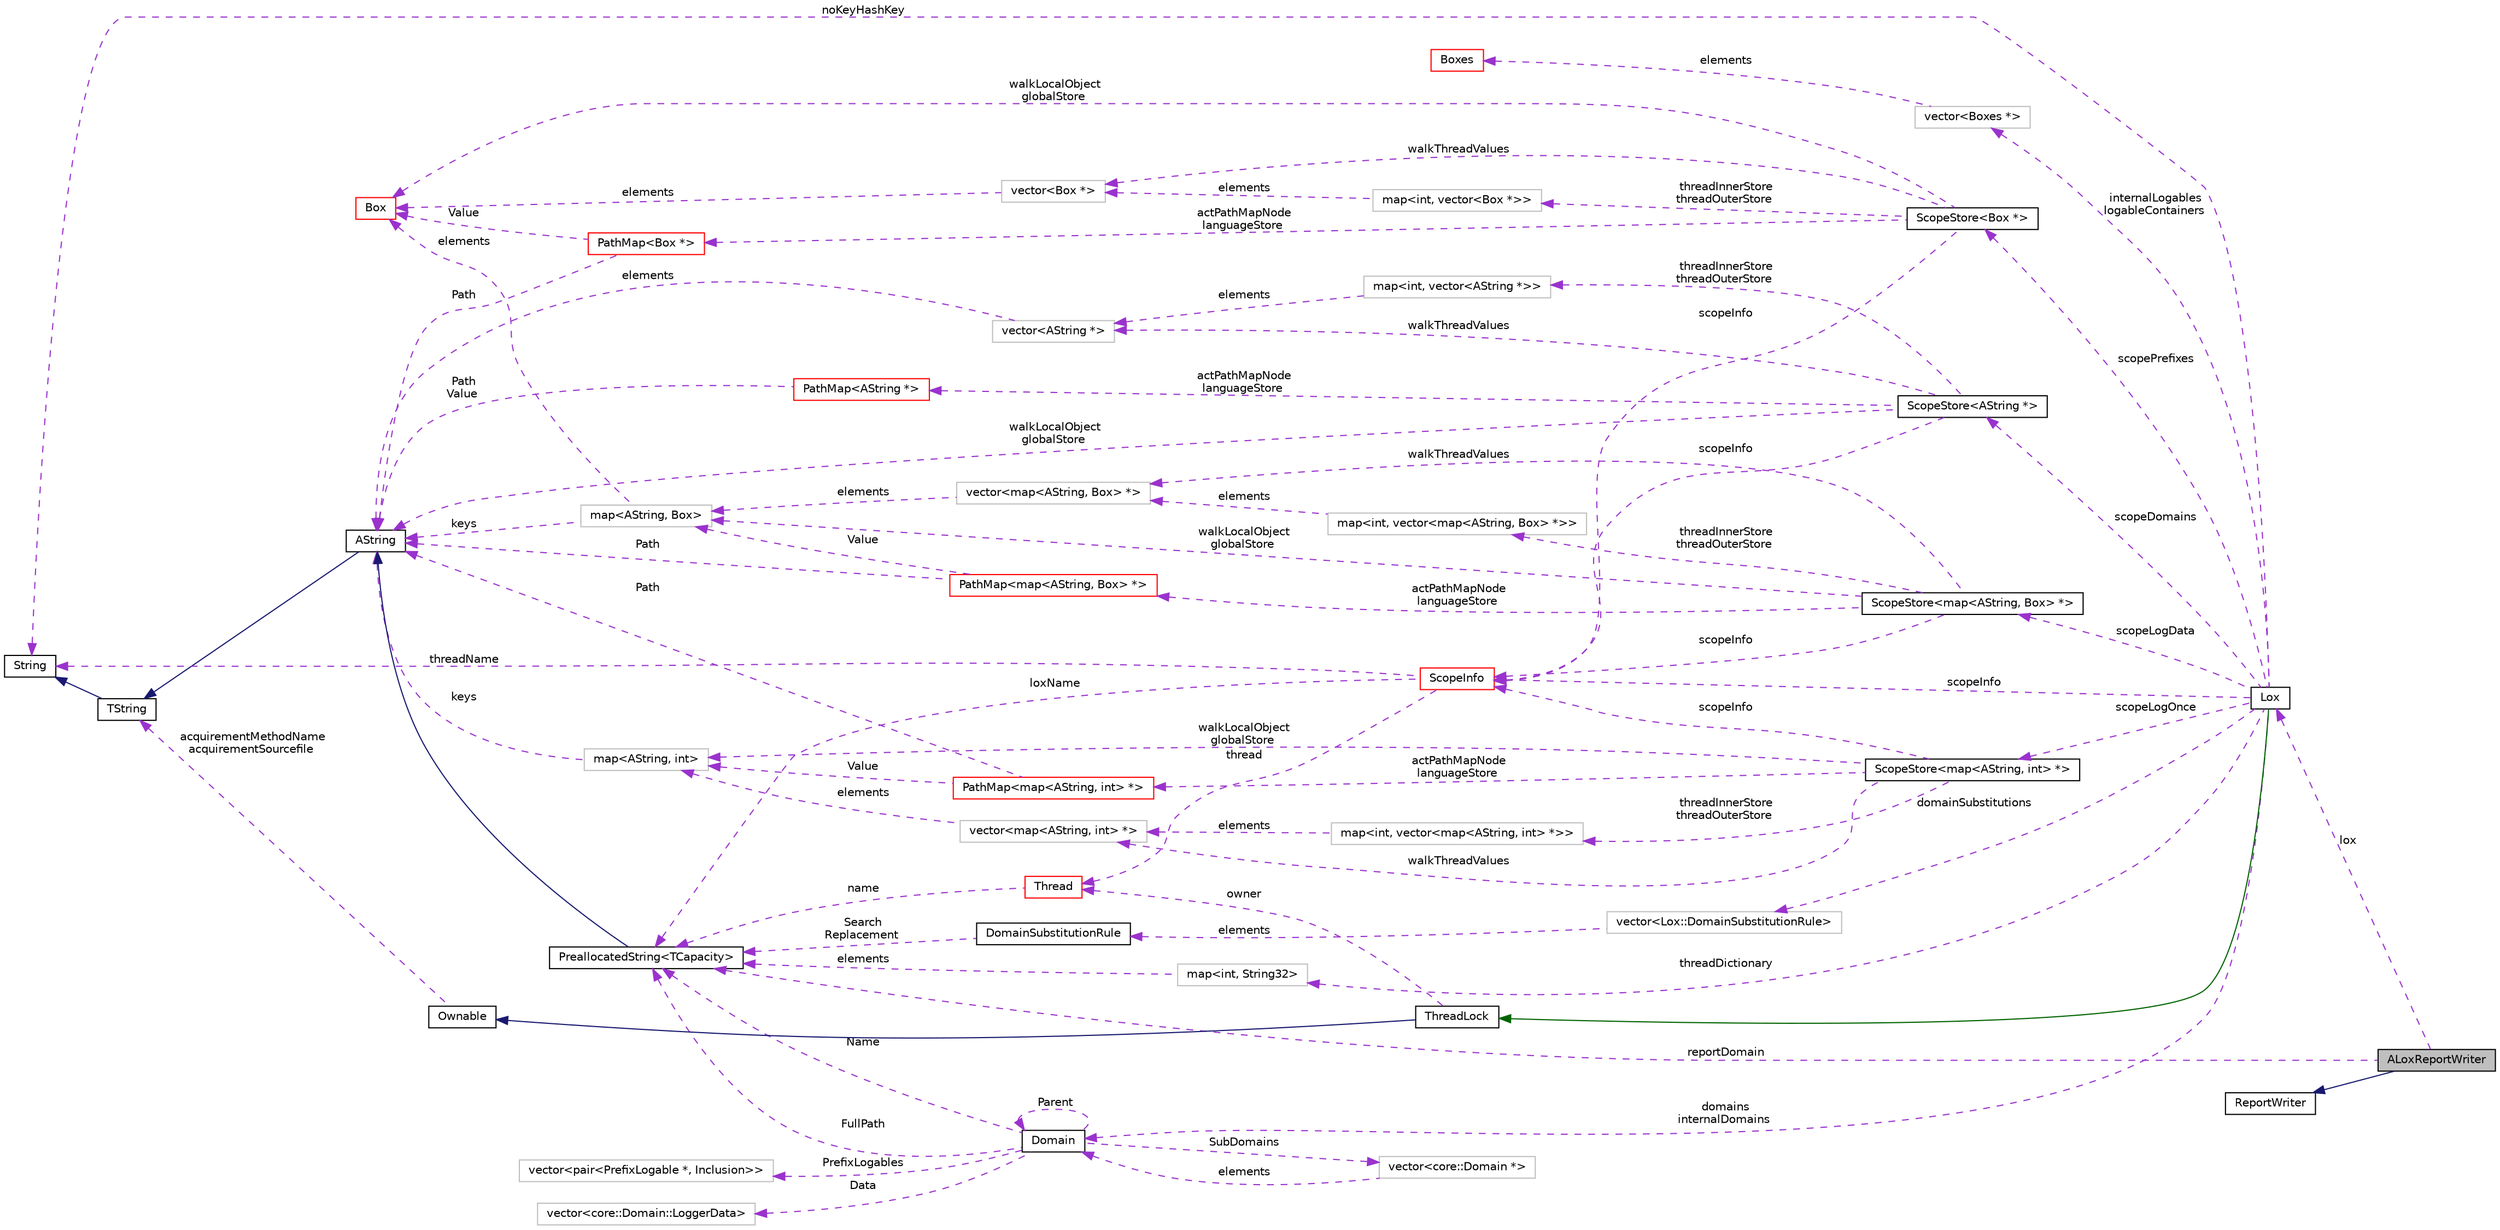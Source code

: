 digraph "ALoxReportWriter"
{
  edge [fontname="Helvetica",fontsize="10",labelfontname="Helvetica",labelfontsize="10"];
  node [fontname="Helvetica",fontsize="10",shape=record];
  rankdir="LR";
  Node2 [label="ALoxReportWriter",height=0.2,width=0.4,color="black", fillcolor="grey75", style="filled", fontcolor="black"];
  Node16 [label="ScopeStore\<map\<AString, Box\> *\>",height=0.2,width=0.4,color="black", fillcolor="white", style="filled",URL="$classaworx_1_1lox_1_1core_1_1ScopeStore.html"];
  Node28 [label="map\<int, vector\<map\<AString, Box\> *\>\>",height=0.2,width=0.4,color="grey75", fillcolor="white", style="filled"];
  Node29 [label="vector\<map\<AString, Box\> *\>",height=0.2,width=0.4,color="grey75", fillcolor="white", style="filled"];
  Node30 [label="map\<AString, Box\>",height=0.2,width=0.4,color="grey75", fillcolor="white", style="filled"];
  Node34 [label="PathMap\<map\<AString, Box\> *\>",height=0.2,width=0.4,color="red", fillcolor="white", style="filled",URL="$classaworx_1_1lib_1_1containers_1_1PathMap.html"];
  Node37 [label="ScopeStore\<AString *\>",height=0.2,width=0.4,color="black", fillcolor="white", style="filled",URL="$classaworx_1_1lox_1_1core_1_1ScopeStore.html"];
  Node38 [label="vector\<AString *\>",height=0.2,width=0.4,color="grey75", fillcolor="white", style="filled"];
  Node39 [label="PathMap\<AString *\>",height=0.2,width=0.4,color="red", fillcolor="white", style="filled",URL="$classaworx_1_1lib_1_1containers_1_1PathMap.html"];
  Node40 [label="map\<int, vector\<AString *\>\>",height=0.2,width=0.4,color="grey75", fillcolor="white", style="filled"];
  Node41 [label="ScopeStore\<Box *\>",height=0.2,width=0.4,color="black", fillcolor="white", style="filled",URL="$classaworx_1_1lox_1_1core_1_1ScopeStore.html"];
  Node42 [label="vector\<Box *\>",height=0.2,width=0.4,color="grey75", fillcolor="white", style="filled"];
  Node43 [label="PathMap\<Box *\>",height=0.2,width=0.4,color="red", fillcolor="white", style="filled",URL="$classaworx_1_1lib_1_1containers_1_1PathMap.html"];
  Node44 [label="map\<int, vector\<Box *\>\>",height=0.2,width=0.4,color="grey75", fillcolor="white", style="filled"];
  Node45 [label="map\<int, String32\>",height=0.2,width=0.4,color="grey75", fillcolor="white", style="filled"];
  Node46 [label="vector\<Lox::DomainSubstitutionRule\>",height=0.2,width=0.4,color="grey75", fillcolor="white", style="filled"];
  Node48 [label="ScopeStore\<map\<AString, int\> *\>",height=0.2,width=0.4,color="black", fillcolor="white", style="filled",URL="$classaworx_1_1lox_1_1core_1_1ScopeStore.html"];
  Node49 [label="map\<int, vector\<map\<AString, int\> *\>\>",height=0.2,width=0.4,color="grey75", fillcolor="white", style="filled"];
  Node50 [label="vector\<map\<AString, int\> *\>",height=0.2,width=0.4,color="grey75", fillcolor="white", style="filled"];
  Node51 [label="map\<AString, int\>",height=0.2,width=0.4,color="grey75", fillcolor="white", style="filled"];
  Node52 [label="PathMap\<map\<AString, int\> *\>",height=0.2,width=0.4,color="red", fillcolor="white", style="filled",URL="$classaworx_1_1lib_1_1containers_1_1PathMap.html"];
  Node53 [label="vector\<Boxes *\>",height=0.2,width=0.4,color="grey75", fillcolor="white", style="filled"];
  Node57 [label="vector\<core::Domain::LoggerData\>",height=0.2,width=0.4,color="grey75", fillcolor="white", style="filled"];
  Node63 [label="vector\<core::Domain *\>",height=0.2,width=0.4,color="grey75", fillcolor="white", style="filled"];
  Node64 [label="vector\<pair\<PrefixLogable *, Inclusion\>\>",height=0.2,width=0.4,color="grey75", fillcolor="white", style="filled"];
  Node4 [label="PreallocatedString\<TCapacity\>",height=0.2,width=0.4,color="black", fillcolor="white", style="filled",URL="$classaworx_1_1lib_1_1strings_1_1PreallocatedString.html"];
  Node3 -> Node2 [dir="back",color="midnightblue",fontsize="10",style="solid",fontname="Helvetica"];
  Node4 -> Node2 [dir="back",color="darkorchid3",fontsize="10",style="dashed",label=" reportDomain" ,fontname="Helvetica"];
  Node4 -> Node11 [dir="back",color="darkorchid3",fontsize="10",style="dashed",label=" name" ,fontname="Helvetica"];
  Node4 -> Node17 [dir="back",color="darkorchid3",fontsize="10",style="dashed",label=" loxName" ,fontname="Helvetica"];
  Node4 -> Node45 [dir="back",color="darkorchid3",fontsize="10",style="dashed",label=" elements" ,fontname="Helvetica"];
  Node4 -> Node47 [dir="back",color="darkorchid3",fontsize="10",style="dashed",label=" Search\nReplacement" ,fontname="Helvetica"];
  Node4 -> Node56 [dir="back",color="darkorchid3",fontsize="10",style="dashed",label=" FullPath" ,fontname="Helvetica"];
  Node4 -> Node56 [dir="back",color="darkorchid3",fontsize="10",style="dashed",label=" Name" ,fontname="Helvetica"];
  Node5 -> Node4 [dir="back",color="midnightblue",fontsize="10",style="solid",fontname="Helvetica"];
  Node5 -> Node30 [dir="back",color="darkorchid3",fontsize="10",style="dashed",label=" keys" ,fontname="Helvetica"];
  Node5 -> Node34 [dir="back",color="darkorchid3",fontsize="10",style="dashed",label=" Path" ,fontname="Helvetica"];
  Node5 -> Node37 [dir="back",color="darkorchid3",fontsize="10",style="dashed",label=" walkLocalObject\nglobalStore" ,fontname="Helvetica"];
  Node5 -> Node38 [dir="back",color="darkorchid3",fontsize="10",style="dashed",label=" elements" ,fontname="Helvetica"];
  Node5 -> Node39 [dir="back",color="darkorchid3",fontsize="10",style="dashed",label=" Path\nValue" ,fontname="Helvetica"];
  Node5 -> Node43 [dir="back",color="darkorchid3",fontsize="10",style="dashed",label=" Path" ,fontname="Helvetica"];
  Node5 -> Node51 [dir="back",color="darkorchid3",fontsize="10",style="dashed",label=" keys" ,fontname="Helvetica"];
  Node5 -> Node52 [dir="back",color="darkorchid3",fontsize="10",style="dashed",label=" Path" ,fontname="Helvetica"];
  Node6 -> Node5 [dir="back",color="midnightblue",fontsize="10",style="solid",fontname="Helvetica"];
  Node6 -> Node10 [dir="back",color="darkorchid3",fontsize="10",style="dashed",label=" acquirementMethodName\nacquirementSourcefile" ,fontname="Helvetica"];
  Node7 -> Node6 [dir="back",color="midnightblue",fontsize="10",style="solid",fontname="Helvetica"];
  Node7 -> Node8 [dir="back",color="darkorchid3",fontsize="10",style="dashed",label=" noKeyHashKey" ,fontname="Helvetica"];
  Node7 -> Node17 [dir="back",color="darkorchid3",fontsize="10",style="dashed",label=" threadName" ,fontname="Helvetica"];
  Node8 -> Node2 [dir="back",color="darkorchid3",fontsize="10",style="dashed",label=" lox" ,fontname="Helvetica"];
  Node9 -> Node8 [dir="back",color="darkgreen",fontsize="10",style="solid",fontname="Helvetica"];
  Node10 -> Node9 [dir="back",color="midnightblue",fontsize="10",style="solid",fontname="Helvetica"];
  Node11 -> Node9 [dir="back",color="darkorchid3",fontsize="10",style="dashed",label=" owner" ,fontname="Helvetica"];
  Node11 -> Node17 [dir="back",color="darkorchid3",fontsize="10",style="dashed",label=" thread" ,fontname="Helvetica"];
  Node16 -> Node8 [dir="back",color="darkorchid3",fontsize="10",style="dashed",label=" scopeLogData" ,fontname="Helvetica"];
  Node17 -> Node8 [dir="back",color="darkorchid3",fontsize="10",style="dashed",label=" scopeInfo" ,fontname="Helvetica"];
  Node17 -> Node16 [dir="back",color="darkorchid3",fontsize="10",style="dashed",label=" scopeInfo" ,fontname="Helvetica"];
  Node17 -> Node37 [dir="back",color="darkorchid3",fontsize="10",style="dashed",label=" scopeInfo" ,fontname="Helvetica"];
  Node17 -> Node41 [dir="back",color="darkorchid3",fontsize="10",style="dashed",label=" scopeInfo" ,fontname="Helvetica"];
  Node17 -> Node48 [dir="back",color="darkorchid3",fontsize="10",style="dashed",label=" scopeInfo" ,fontname="Helvetica"];
  Node28 -> Node16 [dir="back",color="darkorchid3",fontsize="10",style="dashed",label=" threadInnerStore\nthreadOuterStore" ,fontname="Helvetica"];
  Node29 -> Node16 [dir="back",color="darkorchid3",fontsize="10",style="dashed",label=" walkThreadValues" ,fontname="Helvetica"];
  Node29 -> Node28 [dir="back",color="darkorchid3",fontsize="10",style="dashed",label=" elements" ,fontname="Helvetica"];
  Node30 -> Node16 [dir="back",color="darkorchid3",fontsize="10",style="dashed",label=" walkLocalObject\nglobalStore" ,fontname="Helvetica"];
  Node30 -> Node29 [dir="back",color="darkorchid3",fontsize="10",style="dashed",label=" elements" ,fontname="Helvetica"];
  Node30 -> Node34 [dir="back",color="darkorchid3",fontsize="10",style="dashed",label=" Value" ,fontname="Helvetica"];
  Node31 -> Node30 [dir="back",color="darkorchid3",fontsize="10",style="dashed",label=" elements" ,fontname="Helvetica"];
  Node31 -> Node41 [dir="back",color="darkorchid3",fontsize="10",style="dashed",label=" walkLocalObject\nglobalStore" ,fontname="Helvetica"];
  Node31 -> Node42 [dir="back",color="darkorchid3",fontsize="10",style="dashed",label=" elements" ,fontname="Helvetica"];
  Node31 -> Node43 [dir="back",color="darkorchid3",fontsize="10",style="dashed",label=" Value" ,fontname="Helvetica"];
  Node34 -> Node16 [dir="back",color="darkorchid3",fontsize="10",style="dashed",label=" actPathMapNode\nlanguageStore" ,fontname="Helvetica"];
  Node37 -> Node8 [dir="back",color="darkorchid3",fontsize="10",style="dashed",label=" scopeDomains" ,fontname="Helvetica"];
  Node38 -> Node37 [dir="back",color="darkorchid3",fontsize="10",style="dashed",label=" walkThreadValues" ,fontname="Helvetica"];
  Node38 -> Node40 [dir="back",color="darkorchid3",fontsize="10",style="dashed",label=" elements" ,fontname="Helvetica"];
  Node39 -> Node37 [dir="back",color="darkorchid3",fontsize="10",style="dashed",label=" actPathMapNode\nlanguageStore" ,fontname="Helvetica"];
  Node40 -> Node37 [dir="back",color="darkorchid3",fontsize="10",style="dashed",label=" threadInnerStore\nthreadOuterStore" ,fontname="Helvetica"];
  Node41 -> Node8 [dir="back",color="darkorchid3",fontsize="10",style="dashed",label=" scopePrefixes" ,fontname="Helvetica"];
  Node42 -> Node41 [dir="back",color="darkorchid3",fontsize="10",style="dashed",label=" walkThreadValues" ,fontname="Helvetica"];
  Node42 -> Node44 [dir="back",color="darkorchid3",fontsize="10",style="dashed",label=" elements" ,fontname="Helvetica"];
  Node43 -> Node41 [dir="back",color="darkorchid3",fontsize="10",style="dashed",label=" actPathMapNode\nlanguageStore" ,fontname="Helvetica"];
  Node44 -> Node41 [dir="back",color="darkorchid3",fontsize="10",style="dashed",label=" threadInnerStore\nthreadOuterStore" ,fontname="Helvetica"];
  Node45 -> Node8 [dir="back",color="darkorchid3",fontsize="10",style="dashed",label=" threadDictionary" ,fontname="Helvetica"];
  Node46 -> Node8 [dir="back",color="darkorchid3",fontsize="10",style="dashed",label=" domainSubstitutions" ,fontname="Helvetica"];
  Node47 -> Node46 [dir="back",color="darkorchid3",fontsize="10",style="dashed",label=" elements" ,fontname="Helvetica"];
  Node48 -> Node8 [dir="back",color="darkorchid3",fontsize="10",style="dashed",label=" scopeLogOnce" ,fontname="Helvetica"];
  Node49 -> Node48 [dir="back",color="darkorchid3",fontsize="10",style="dashed",label=" threadInnerStore\nthreadOuterStore" ,fontname="Helvetica"];
  Node50 -> Node48 [dir="back",color="darkorchid3",fontsize="10",style="dashed",label=" walkThreadValues" ,fontname="Helvetica"];
  Node50 -> Node49 [dir="back",color="darkorchid3",fontsize="10",style="dashed",label=" elements" ,fontname="Helvetica"];
  Node51 -> Node48 [dir="back",color="darkorchid3",fontsize="10",style="dashed",label=" walkLocalObject\nglobalStore" ,fontname="Helvetica"];
  Node51 -> Node50 [dir="back",color="darkorchid3",fontsize="10",style="dashed",label=" elements" ,fontname="Helvetica"];
  Node51 -> Node52 [dir="back",color="darkorchid3",fontsize="10",style="dashed",label=" Value" ,fontname="Helvetica"];
  Node52 -> Node48 [dir="back",color="darkorchid3",fontsize="10",style="dashed",label=" actPathMapNode\nlanguageStore" ,fontname="Helvetica"];
  Node53 -> Node8 [dir="back",color="darkorchid3",fontsize="10",style="dashed",label=" internalLogables\nlogableContainers" ,fontname="Helvetica"];
  Node54 -> Node53 [dir="back",color="darkorchid3",fontsize="10",style="dashed",label=" elements" ,fontname="Helvetica"];
  Node56 -> Node8 [dir="back",color="darkorchid3",fontsize="10",style="dashed",label=" domains\ninternalDomains" ,fontname="Helvetica"];
  Node56 -> Node56 [dir="back",color="darkorchid3",fontsize="10",style="dashed",label=" Parent" ,fontname="Helvetica"];
  Node56 -> Node63 [dir="back",color="darkorchid3",fontsize="10",style="dashed",label=" elements" ,fontname="Helvetica"];
  Node57 -> Node56 [dir="back",color="darkorchid3",fontsize="10",style="dashed",label=" Data" ,fontname="Helvetica"];
  Node63 -> Node56 [dir="back",color="darkorchid3",fontsize="10",style="dashed",label=" SubDomains" ,fontname="Helvetica"];
  Node64 -> Node56 [dir="back",color="darkorchid3",fontsize="10",style="dashed",label=" PrefixLogables" ,fontname="Helvetica"];
  Node3 [label="ReportWriter",height=0.2,width=0.4,color="black", fillcolor="white", style="filled",URL="$classaworx_1_1lib_1_1lang_1_1ReportWriter.html"];
  Node5 [label="AString",height=0.2,width=0.4,color="black", fillcolor="white", style="filled",URL="$classaworx_1_1lib_1_1strings_1_1AString.html"];
  Node6 [label="TString",height=0.2,width=0.4,color="black", fillcolor="white", style="filled",URL="$classaworx_1_1lib_1_1strings_1_1TString.html"];
  Node7 [label="String",height=0.2,width=0.4,color="black", fillcolor="white", style="filled",URL="$classaworx_1_1lib_1_1strings_1_1String.html"];
  Node8 [label="Lox",height=0.2,width=0.4,color="black", fillcolor="white", style="filled",URL="$classaworx_1_1lox_1_1Lox.html"];
  Node9 [label="ThreadLock",height=0.2,width=0.4,color="black", fillcolor="white", style="filled",URL="$classaworx_1_1lib_1_1threads_1_1ThreadLock.html"];
  Node10 [label="Ownable",height=0.2,width=0.4,color="black", fillcolor="white", style="filled",URL="$classaworx_1_1lib_1_1lang_1_1Ownable.html"];
  Node11 [label="Thread",height=0.2,width=0.4,color="red", fillcolor="white", style="filled",URL="$classaworx_1_1lib_1_1threads_1_1Thread.html"];
  Node17 [label="ScopeInfo",height=0.2,width=0.4,color="red", fillcolor="white", style="filled",URL="$classaworx_1_1lox_1_1core_1_1ScopeInfo.html"];
  Node31 [label="Box",height=0.2,width=0.4,color="red", fillcolor="white", style="filled",URL="$classaworx_1_1lib_1_1boxing_1_1Box.html"];
  Node47 [label="DomainSubstitutionRule",height=0.2,width=0.4,color="black", fillcolor="white", style="filled",URL="$structaworx_1_1lox_1_1Lox_1_1DomainSubstitutionRule.html"];
  Node54 [label="Boxes",height=0.2,width=0.4,color="red", fillcolor="white", style="filled",URL="$classaworx_1_1lib_1_1boxing_1_1Boxes.html"];
  Node56 [label="Domain",height=0.2,width=0.4,color="black", fillcolor="white", style="filled",URL="$classaworx_1_1lox_1_1core_1_1Domain.html"];
}


